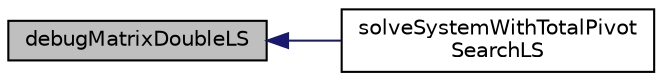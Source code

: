 digraph "debugMatrixDoubleLS"
{
  edge [fontname="Helvetica",fontsize="10",labelfontname="Helvetica",labelfontsize="10"];
  node [fontname="Helvetica",fontsize="10",shape=record];
  rankdir="LR";
  Node8 [label="debugMatrixDoubleLS",height=0.2,width=0.4,color="black", fillcolor="grey75", style="filled", fontcolor="black"];
  Node8 -> Node9 [dir="back",color="midnightblue",fontsize="10",style="solid",fontname="Helvetica"];
  Node9 [label="solveSystemWithTotalPivot\lSearchLS",height=0.2,width=0.4,color="black", fillcolor="white", style="filled",URL="$d1/da3/linear_solver_total_pivot_8c.html#aca3726b14a321fb8c80de3705e6a7266"];
}

